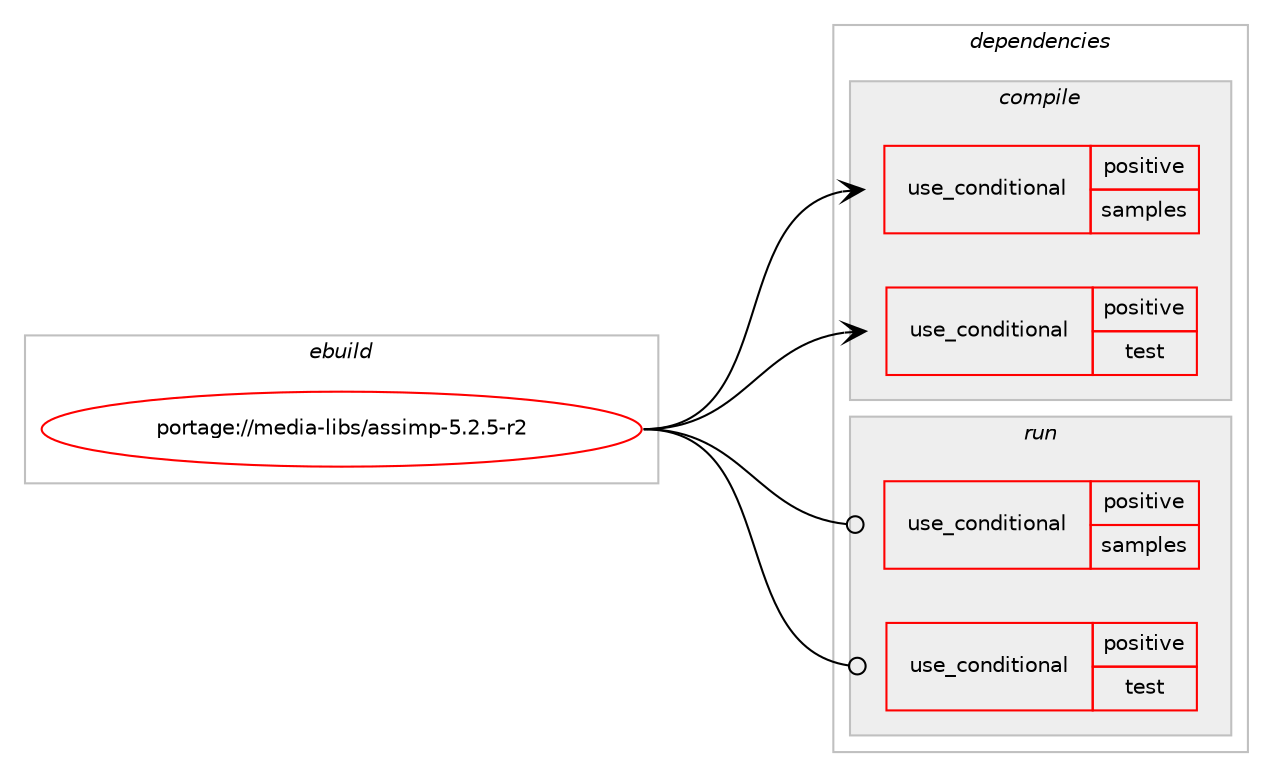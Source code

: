 digraph prolog {

# *************
# Graph options
# *************

newrank=true;
concentrate=true;
compound=true;
graph [rankdir=LR,fontname=Helvetica,fontsize=10,ranksep=1.5];#, ranksep=2.5, nodesep=0.2];
edge  [arrowhead=vee];
node  [fontname=Helvetica,fontsize=10];

# **********
# The ebuild
# **********

subgraph cluster_leftcol {
color=gray;
rank=same;
label=<<i>ebuild</i>>;
id [label="portage://media-libs/assimp-5.2.5-r2", color=red, width=4, href="../media-libs/assimp-5.2.5-r2.svg"];
}

# ****************
# The dependencies
# ****************

subgraph cluster_midcol {
color=gray;
label=<<i>dependencies</i>>;
subgraph cluster_compile {
fillcolor="#eeeeee";
style=filled;
label=<<i>compile</i>>;
subgraph cond72694 {
dependency153652 [label=<<TABLE BORDER="0" CELLBORDER="1" CELLSPACING="0" CELLPADDING="4"><TR><TD ROWSPAN="3" CELLPADDING="10">use_conditional</TD></TR><TR><TD>positive</TD></TR><TR><TD>samples</TD></TR></TABLE>>, shape=none, color=red];
# *** BEGIN UNKNOWN DEPENDENCY TYPE (TODO) ***
# dependency153652 -> package_dependency(portage://media-libs/assimp-5.2.5-r2,install,no,media-libs,freeglut,none,[,,],[],[])
# *** END UNKNOWN DEPENDENCY TYPE (TODO) ***

# *** BEGIN UNKNOWN DEPENDENCY TYPE (TODO) ***
# dependency153652 -> package_dependency(portage://media-libs/assimp-5.2.5-r2,install,no,media-libs,libglvnd,none,[,,],[],[])
# *** END UNKNOWN DEPENDENCY TYPE (TODO) ***

}
id:e -> dependency153652:w [weight=20,style="solid",arrowhead="vee"];
subgraph cond72695 {
dependency153653 [label=<<TABLE BORDER="0" CELLBORDER="1" CELLSPACING="0" CELLPADDING="4"><TR><TD ROWSPAN="3" CELLPADDING="10">use_conditional</TD></TR><TR><TD>positive</TD></TR><TR><TD>test</TD></TR></TABLE>>, shape=none, color=red];
# *** BEGIN UNKNOWN DEPENDENCY TYPE (TODO) ***
# dependency153653 -> package_dependency(portage://media-libs/assimp-5.2.5-r2,install,no,dev-cpp,gtest,none,[,,],[],[])
# *** END UNKNOWN DEPENDENCY TYPE (TODO) ***

}
id:e -> dependency153653:w [weight=20,style="solid",arrowhead="vee"];
# *** BEGIN UNKNOWN DEPENDENCY TYPE (TODO) ***
# id -> package_dependency(portage://media-libs/assimp-5.2.5-r2,install,no,sys-libs,zlib,none,[,,],[],[use(enable(minizip),none)])
# *** END UNKNOWN DEPENDENCY TYPE (TODO) ***

}
subgraph cluster_compileandrun {
fillcolor="#eeeeee";
style=filled;
label=<<i>compile and run</i>>;
}
subgraph cluster_run {
fillcolor="#eeeeee";
style=filled;
label=<<i>run</i>>;
subgraph cond72696 {
dependency153654 [label=<<TABLE BORDER="0" CELLBORDER="1" CELLSPACING="0" CELLPADDING="4"><TR><TD ROWSPAN="3" CELLPADDING="10">use_conditional</TD></TR><TR><TD>positive</TD></TR><TR><TD>samples</TD></TR></TABLE>>, shape=none, color=red];
# *** BEGIN UNKNOWN DEPENDENCY TYPE (TODO) ***
# dependency153654 -> package_dependency(portage://media-libs/assimp-5.2.5-r2,run,no,media-libs,freeglut,none,[,,],[],[])
# *** END UNKNOWN DEPENDENCY TYPE (TODO) ***

# *** BEGIN UNKNOWN DEPENDENCY TYPE (TODO) ***
# dependency153654 -> package_dependency(portage://media-libs/assimp-5.2.5-r2,run,no,media-libs,libglvnd,none,[,,],[],[])
# *** END UNKNOWN DEPENDENCY TYPE (TODO) ***

}
id:e -> dependency153654:w [weight=20,style="solid",arrowhead="odot"];
subgraph cond72697 {
dependency153655 [label=<<TABLE BORDER="0" CELLBORDER="1" CELLSPACING="0" CELLPADDING="4"><TR><TD ROWSPAN="3" CELLPADDING="10">use_conditional</TD></TR><TR><TD>positive</TD></TR><TR><TD>test</TD></TR></TABLE>>, shape=none, color=red];
# *** BEGIN UNKNOWN DEPENDENCY TYPE (TODO) ***
# dependency153655 -> package_dependency(portage://media-libs/assimp-5.2.5-r2,run,no,dev-cpp,gtest,none,[,,],[],[])
# *** END UNKNOWN DEPENDENCY TYPE (TODO) ***

}
id:e -> dependency153655:w [weight=20,style="solid",arrowhead="odot"];
# *** BEGIN UNKNOWN DEPENDENCY TYPE (TODO) ***
# id -> package_dependency(portage://media-libs/assimp-5.2.5-r2,run,no,sys-libs,zlib,none,[,,],[],[use(enable(minizip),none)])
# *** END UNKNOWN DEPENDENCY TYPE (TODO) ***

}
}

# **************
# The candidates
# **************

subgraph cluster_choices {
rank=same;
color=gray;
label=<<i>candidates</i>>;

}

}
